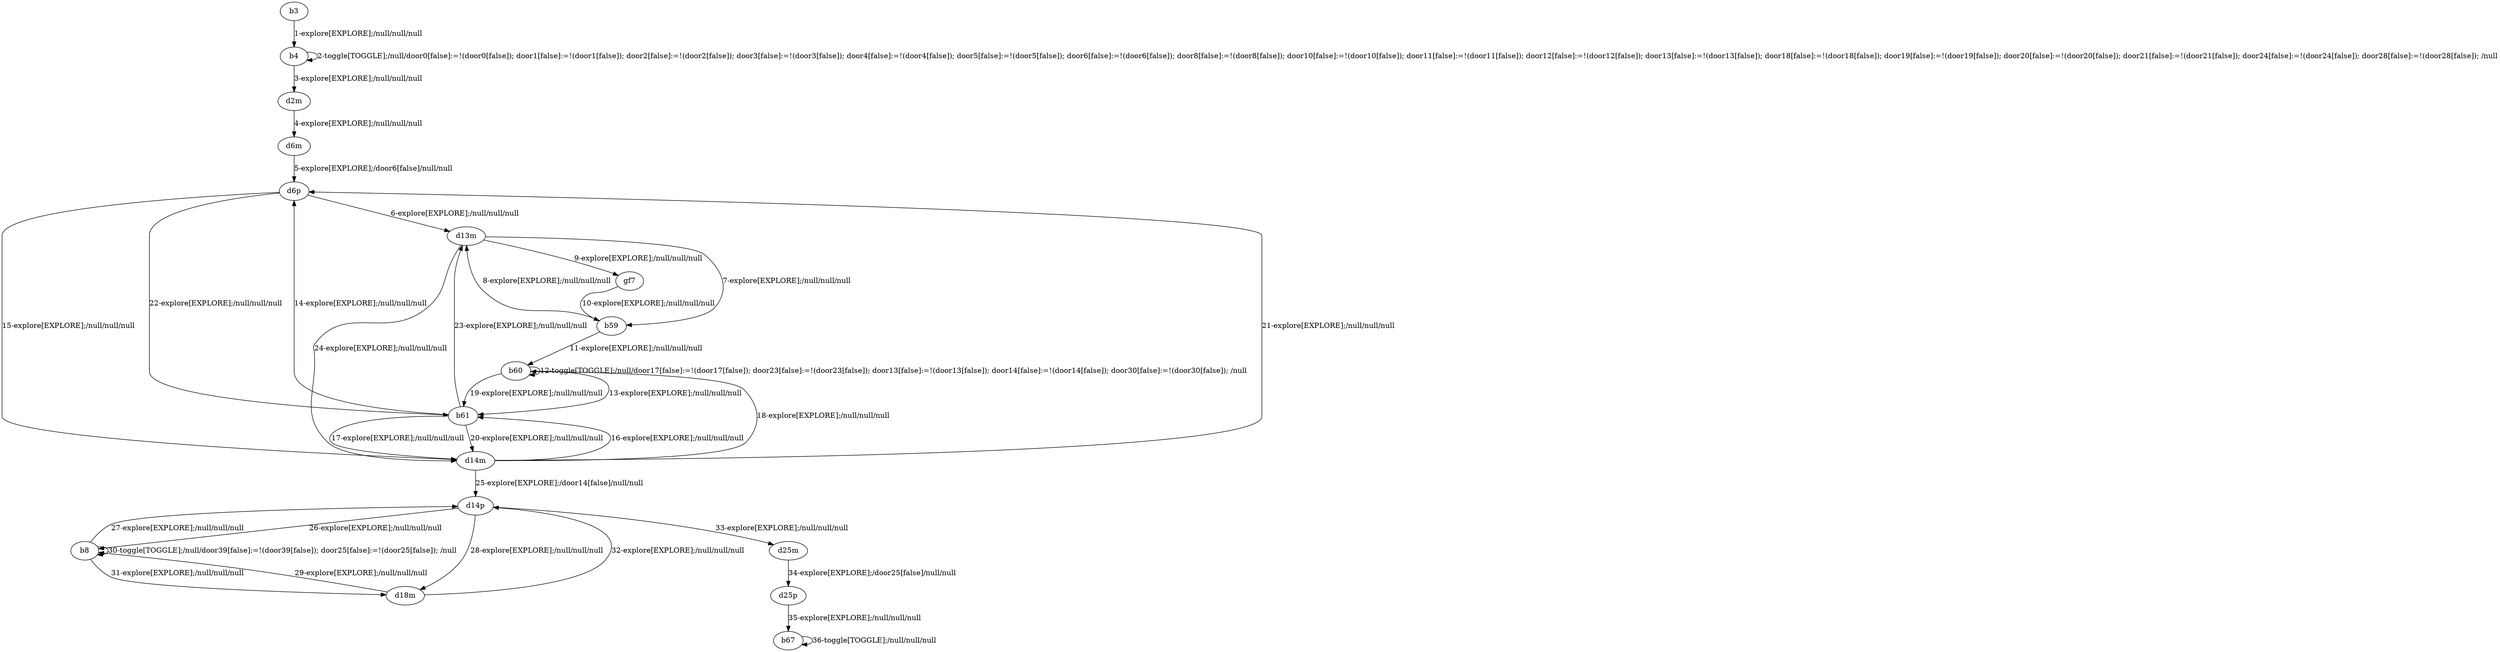 # Total number of goals covered by this test: 4
# d18m --> d14p
# d25p --> b67
# d25m --> d25p
# b67 --> b67

digraph g {
"b3" -> "b4" [label = "1-explore[EXPLORE];/null/null/null"];
"b4" -> "b4" [label = "2-toggle[TOGGLE];/null/door0[false]:=!(door0[false]); door1[false]:=!(door1[false]); door2[false]:=!(door2[false]); door3[false]:=!(door3[false]); door4[false]:=!(door4[false]); door5[false]:=!(door5[false]); door6[false]:=!(door6[false]); door8[false]:=!(door8[false]); door10[false]:=!(door10[false]); door11[false]:=!(door11[false]); door12[false]:=!(door12[false]); door13[false]:=!(door13[false]); door18[false]:=!(door18[false]); door19[false]:=!(door19[false]); door20[false]:=!(door20[false]); door21[false]:=!(door21[false]); door24[false]:=!(door24[false]); door28[false]:=!(door28[false]); /null"];
"b4" -> "d2m" [label = "3-explore[EXPLORE];/null/null/null"];
"d2m" -> "d6m" [label = "4-explore[EXPLORE];/null/null/null"];
"d6m" -> "d6p" [label = "5-explore[EXPLORE];/door6[false]/null/null"];
"d6p" -> "d13m" [label = "6-explore[EXPLORE];/null/null/null"];
"d13m" -> "b59" [label = "7-explore[EXPLORE];/null/null/null"];
"b59" -> "d13m" [label = "8-explore[EXPLORE];/null/null/null"];
"d13m" -> "gf7" [label = "9-explore[EXPLORE];/null/null/null"];
"gf7" -> "b59" [label = "10-explore[EXPLORE];/null/null/null"];
"b59" -> "b60" [label = "11-explore[EXPLORE];/null/null/null"];
"b60" -> "b60" [label = "12-toggle[TOGGLE];/null/door17[false]:=!(door17[false]); door23[false]:=!(door23[false]); door13[false]:=!(door13[false]); door14[false]:=!(door14[false]); door30[false]:=!(door30[false]); /null"];
"b60" -> "b61" [label = "13-explore[EXPLORE];/null/null/null"];
"b61" -> "d6p" [label = "14-explore[EXPLORE];/null/null/null"];
"d6p" -> "d14m" [label = "15-explore[EXPLORE];/null/null/null"];
"d14m" -> "b61" [label = "16-explore[EXPLORE];/null/null/null"];
"b61" -> "d14m" [label = "17-explore[EXPLORE];/null/null/null"];
"d14m" -> "b60" [label = "18-explore[EXPLORE];/null/null/null"];
"b60" -> "b61" [label = "19-explore[EXPLORE];/null/null/null"];
"b61" -> "d14m" [label = "20-explore[EXPLORE];/null/null/null"];
"d14m" -> "d6p" [label = "21-explore[EXPLORE];/null/null/null"];
"d6p" -> "b61" [label = "22-explore[EXPLORE];/null/null/null"];
"b61" -> "d13m" [label = "23-explore[EXPLORE];/null/null/null"];
"d13m" -> "d14m" [label = "24-explore[EXPLORE];/null/null/null"];
"d14m" -> "d14p" [label = "25-explore[EXPLORE];/door14[false]/null/null"];
"d14p" -> "b8" [label = "26-explore[EXPLORE];/null/null/null"];
"b8" -> "d14p" [label = "27-explore[EXPLORE];/null/null/null"];
"d14p" -> "d18m" [label = "28-explore[EXPLORE];/null/null/null"];
"d18m" -> "b8" [label = "29-explore[EXPLORE];/null/null/null"];
"b8" -> "b8" [label = "30-toggle[TOGGLE];/null/door39[false]:=!(door39[false]); door25[false]:=!(door25[false]); /null"];
"b8" -> "d18m" [label = "31-explore[EXPLORE];/null/null/null"];
"d18m" -> "d14p" [label = "32-explore[EXPLORE];/null/null/null"];
"d14p" -> "d25m" [label = "33-explore[EXPLORE];/null/null/null"];
"d25m" -> "d25p" [label = "34-explore[EXPLORE];/door25[false]/null/null"];
"d25p" -> "b67" [label = "35-explore[EXPLORE];/null/null/null"];
"b67" -> "b67" [label = "36-toggle[TOGGLE];/null/null/null"];
}